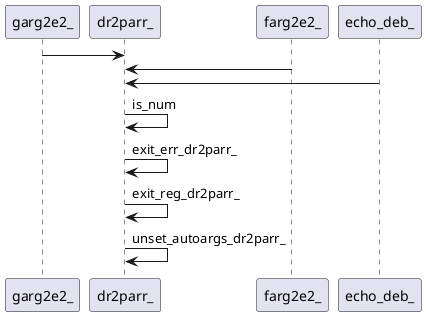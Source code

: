 @startuml rete
garg2e2_ -> dr2parr_ 
farg2e2_ -> dr2parr_
echo_deb_ -> dr2parr_
dr2parr_ -> dr2parr_:is_num
dr2parr_ -> dr2parr_:exit_err_dr2parr_
dr2parr_ -> dr2parr_:exit_reg_dr2parr_
dr2parr_ -> dr2parr_:unset_autoargs_dr2parr_
' {wrap_fn}
' fnn o-> dr2parr_
' {body_fn}
@enduml
